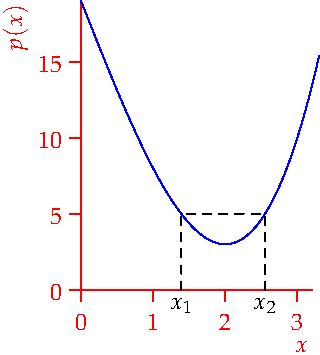 settings.tex="pdflatex";

texpreamble("\usepackage{amsmath}
\usepackage{amsthm,amssymb}
\usepackage{mathpazo}
\usepackage[svgnames]{xcolor}
");
import graph;


size(160,180,IgnoreAspect);

xaxis("$x$",0,3.2,red,RightTicks(new real[]{0,-1,1,2,3}));
yaxis("$p(x)$",0,19,red,LeftTicks(new real[]{0,5,10,15}));

real p(real x){return x^3-12*x+19;}

path q=graph(p,0,3.3,operator..);

draw(q,blue);

pair[] I=intersectionpoints(q,(0,5)--(3,5));
draw((I[0].x,0)--I[0]--I[1]--(I[1].x,0),dashed);
label("$x_1$",(I[0].x,0),S);
label("$x_2$",(I[1].x,0),S);